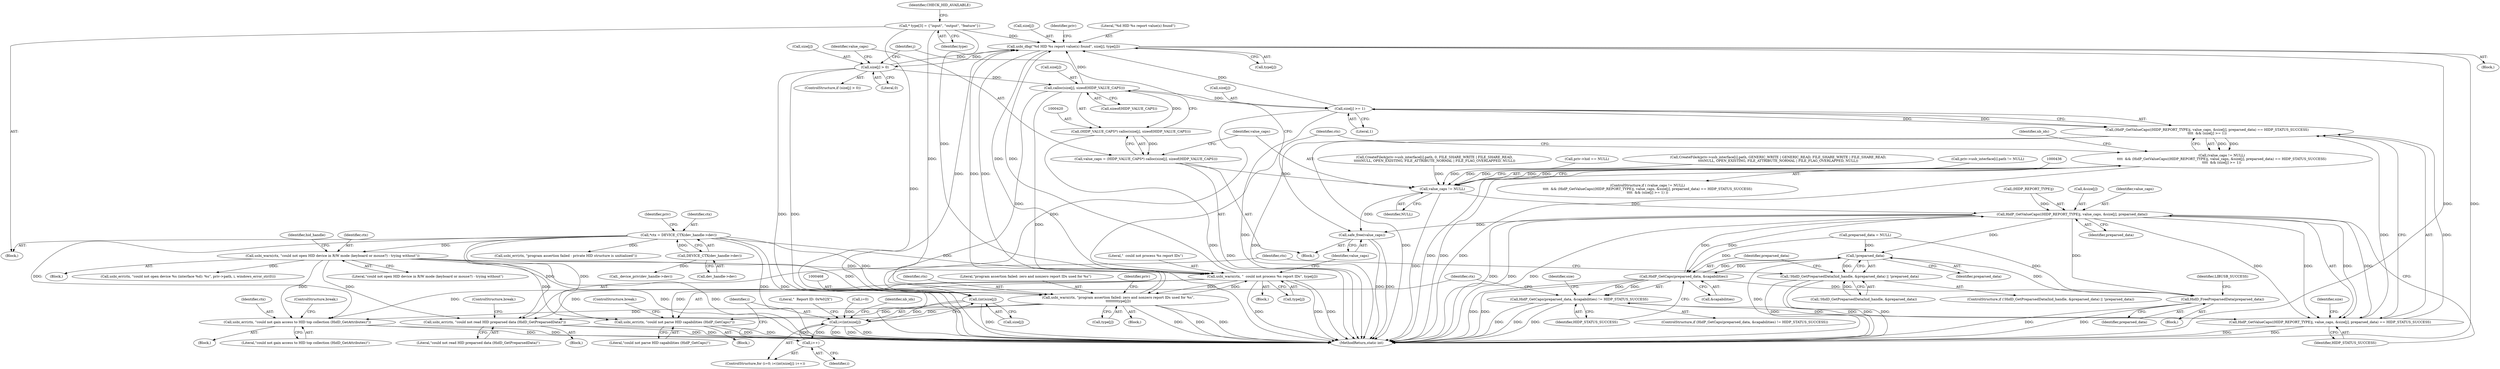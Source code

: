 digraph "1_Chrome_ac149a8d4371c0e01e0934fdd57b09e86f96b5b9_20@array" {
"1000393" [label="(Call,usbi_dbg(\"%d HID %s report value(s) found\", size[j], type[j]))"];
"1000411" [label="(Call,size[j] > 0)"];
"1000393" [label="(Call,usbi_dbg(\"%d HID %s report value(s) found\", size[j], type[j]))"];
"1000467" [label="(Call,(int)size[j])"];
"1000445" [label="(Call,size[j] >= 1)"];
"1000421" [label="(Call,calloc(size[j], sizeof(HIDP_VALUE_CAPS)))"];
"1000141" [label="(Call,* type[3] = {\"input\", \"output\", \"feature\"})"];
"1000515" [label="(Call,usbi_warn(ctx, \"program assertion failed: zero and nonzero report IDs used for %s\",\n\t\t\t\t\t\t\t\ttype[j]))"];
"1000532" [label="(Call,usbi_warn(ctx, \"  could not process %s report IDs\", type[j]))"];
"1000108" [label="(Call,*ctx = DEVICE_CTX(dev_handle->dev))"];
"1000110" [label="(Call,DEVICE_CTX(dev_handle->dev))"];
"1000217" [label="(Call,usbi_warn(ctx, \"could not open HID device in R/W mode (keyboard or mouse?) - trying without\"))"];
"1000299" [label="(Call,usbi_err(ctx, \"could not gain access to HID top collection (HidD_GetAttributes)\"))"];
"1000346" [label="(Call,usbi_err(ctx, \"could not read HID preparsed data (HidD_GetPreparsedData)\"))"];
"1000358" [label="(Call,usbi_err(ctx, \"could not parse HID capabilities (HidP_GetCaps)\"))"];
"1000419" [label="(Call,(HIDP_VALUE_CAPS*) calloc(size[j], sizeof(HIDP_VALUE_CAPS)))"];
"1000417" [label="(Call,value_caps = (HIDP_VALUE_CAPS*) calloc(size[j], sizeof(HIDP_VALUE_CAPS)))"];
"1000429" [label="(Call,value_caps != NULL)"];
"1000428" [label="(Call,(value_caps != NULL)\n\t\t\t\t  && (HidP_GetValueCaps((HIDP_REPORT_TYPE)j, value_caps, &size[j], preparsed_data) == HIDP_STATUS_SUCCESS)\n\t\t\t\t  && (size[j] >= 1))"];
"1000434" [label="(Call,HidP_GetValueCaps((HIDP_REPORT_TYPE)j, value_caps, &size[j], preparsed_data))"];
"1000343" [label="(Call,!preparsed_data)"];
"1000337" [label="(Call,!HidD_GetPreparsedData(hid_handle, &preparsed_data) || !preparsed_data)"];
"1000352" [label="(Call,HidP_GetCaps(preparsed_data, &capabilities))"];
"1000351" [label="(Call,HidP_GetCaps(preparsed_data, &capabilities) != HIDP_STATUS_SUCCESS)"];
"1000433" [label="(Call,HidP_GetValueCaps((HIDP_REPORT_TYPE)j, value_caps, &size[j], preparsed_data) == HIDP_STATUS_SUCCESS)"];
"1000432" [label="(Call,(HidP_GetValueCaps((HIDP_REPORT_TYPE)j, value_caps, &size[j], preparsed_data) == HIDP_STATUS_SUCCESS)\n\t\t\t\t  && (size[j] >= 1))"];
"1000733" [label="(Call,HidD_FreePreparsedData(preparsed_data))"];
"1000538" [label="(Call,safe_free(value_caps))"];
"1000465" [label="(Call,i<(int)size[j])"];
"1000472" [label="(Call,i++)"];
"1000345" [label="(Block,)"];
"1000431" [label="(Identifier,NULL)"];
"1000110" [label="(Call,DEVICE_CTX(dev_handle->dev))"];
"1000443" [label="(Identifier,preparsed_data)"];
"1000438" [label="(Identifier,value_caps)"];
"1000430" [label="(Identifier,value_caps)"];
"1000435" [label="(Call,(HIDP_REPORT_TYPE)j)"];
"1000351" [label="(Call,HidP_GetCaps(preparsed_data, &capabilities) != HIDP_STATUS_SUCCESS)"];
"1000116" [label="(Identifier,priv)"];
"1000219" [label="(Literal,\"could not open HID device in R/W mode (keyboard or mouse?) - trying without\")"];
"1000737" [label="(MethodReturn,static int)"];
"1000469" [label="(Call,size[j])"];
"1000419" [label="(Call,(HIDP_VALUE_CAPS*) calloc(size[j], sizeof(HIDP_VALUE_CAPS)))"];
"1000417" [label="(Call,value_caps = (HIDP_VALUE_CAPS*) calloc(size[j], sizeof(HIDP_VALUE_CAPS)))"];
"1000504" [label="(Identifier,nb_ids)"];
"1000421" [label="(Call,calloc(size[j], sizeof(HIDP_VALUE_CAPS)))"];
"1000152" [label="(Call,usbi_err(ctx, \"program assertion failed - private HID structure is unitialized\"))"];
"1000361" [label="(ControlStructure,break;)"];
"1000427" [label="(ControlStructure,if ( (value_caps != NULL)\n\t\t\t\t  && (HidP_GetValueCaps((HIDP_REPORT_TYPE)j, value_caps, &size[j], preparsed_data) == HIDP_STATUS_SUCCESS)\n\t\t\t\t  && (size[j] >= 1) ))"];
"1000447" [label="(Identifier,size)"];
"1000534" [label="(Literal,\"  could not process %s report IDs\")"];
"1000446" [label="(Call,size[j])"];
"1000222" [label="(Call,CreateFileA(priv->usb_interface[i].path, 0, FILE_SHARE_WRITE | FILE_SHARE_READ,\n\t\t\t\t\tNULL, OPEN_EXISTING, FILE_ATTRIBUTE_NORMAL | FILE_FLAG_OVERLAPPED, NULL))"];
"1000736" [label="(Identifier,LIBUSB_SUCCESS)"];
"1000449" [label="(Literal,1)"];
"1000476" [label="(Literal,\"  Report ID: 0x%02X\")"];
"1000216" [label="(Block,)"];
"1000467" [label="(Call,(int)size[j])"];
"1000360" [label="(Literal,\"could not parse HID capabilities (HidP_GetCaps)\")"];
"1000434" [label="(Call,HidP_GetValueCaps((HIDP_REPORT_TYPE)j, value_caps, &size[j], preparsed_data))"];
"1000732" [label="(Block,)"];
"1000439" [label="(Call,&size[j])"];
"1000516" [label="(Identifier,ctx)"];
"1000433" [label="(Call,HidP_GetValueCaps((HIDP_REPORT_TYPE)j, value_caps, &size[j], preparsed_data) == HIDP_STATUS_SUCCESS)"];
"1000415" [label="(Literal,0)"];
"1000106" [label="(Block,)"];
"1000359" [label="(Identifier,ctx)"];
"1000146" [label="(Call,priv->hid == NULL)"];
"1000429" [label="(Call,value_caps != NULL)"];
"1000357" [label="(Block,)"];
"1000734" [label="(Identifier,preparsed_data)"];
"1000532" [label="(Call,usbi_warn(ctx, \"  could not process %s report IDs\", type[j]))"];
"1000356" [label="(Identifier,HIDP_STATUS_SUCCESS)"];
"1000111" [label="(Call,dev_handle->dev)"];
"1000531" [label="(Block,)"];
"1000533" [label="(Identifier,ctx)"];
"1000472" [label="(Call,i++)"];
"1000538" [label="(Call,safe_free(value_caps))"];
"1000514" [label="(Block,)"];
"1000338" [label="(Call,!HidD_GetPreparsedData(hid_handle, &preparsed_data))"];
"1000392" [label="(Block,)"];
"1000108" [label="(Call,*ctx = DEVICE_CTX(dev_handle->dev))"];
"1000432" [label="(Call,(HidP_GetValueCaps((HIDP_REPORT_TYPE)j, value_caps, &size[j], preparsed_data) == HIDP_STATUS_SUCCESS)\n\t\t\t\t  && (size[j] >= 1))"];
"1000733" [label="(Call,HidD_FreePreparsedData(preparsed_data))"];
"1000350" [label="(ControlStructure,if (HidP_GetCaps(preparsed_data, &capabilities) != HIDP_STATUS_SUCCESS))"];
"1000192" [label="(Call,CreateFileA(priv->usb_interface[i].path, GENERIC_WRITE | GENERIC_READ, FILE_SHARE_WRITE | FILE_SHARE_READ,\n\t\t\t\tNULL, OPEN_EXISTING, FILE_ATTRIBUTE_NORMAL | FILE_FLAG_OVERLAPPED, NULL))"];
"1000411" [label="(Call,size[j] > 0)"];
"1000343" [label="(Call,!preparsed_data)"];
"1000418" [label="(Identifier,value_caps)"];
"1000473" [label="(Identifier,i)"];
"1000358" [label="(Call,usbi_err(ctx, \"could not parse HID capabilities (HidP_GetCaps)\"))"];
"1000218" [label="(Identifier,ctx)"];
"1000221" [label="(Identifier,hid_handle)"];
"1000245" [label="(Call,usbi_err(ctx, \"could not open device %s (interface %d): %s\", priv->path, i, windows_error_str(0)))"];
"1000539" [label="(Identifier,value_caps)"];
"1000465" [label="(Call,i<(int)size[j])"];
"1000353" [label="(Identifier,preparsed_data)"];
"1000144" [label="(Identifier,CHECK_HID_AVAILABLE)"];
"1000410" [label="(ControlStructure,if (size[j] > 0))"];
"1000117" [label="(Call,_device_priv(dev_handle->dev))"];
"1000405" [label="(Identifier,priv)"];
"1000398" [label="(Call,type[j])"];
"1000348" [label="(Literal,\"could not read HID preparsed data (HidD_GetPreparsedData)\")"];
"1000300" [label="(Identifier,ctx)"];
"1000128" [label="(Call,preparsed_data = NULL)"];
"1000416" [label="(Block,)"];
"1000453" [label="(Identifier,nb_ids)"];
"1000444" [label="(Identifier,HIDP_STATUS_SUCCESS)"];
"1000425" [label="(Call,sizeof(HIDP_VALUE_CAPS))"];
"1000301" [label="(Literal,\"could not gain access to HID top collection (HidD_GetAttributes)\")"];
"1000346" [label="(Call,usbi_err(ctx, \"could not read HID preparsed data (HidD_GetPreparsedData)\"))"];
"1000428" [label="(Call,(value_caps != NULL)\n\t\t\t\t  && (HidP_GetValueCaps((HIDP_REPORT_TYPE)j, value_caps, &size[j], preparsed_data) == HIDP_STATUS_SUCCESS)\n\t\t\t\t  && (size[j] >= 1))"];
"1000349" [label="(ControlStructure,break;)"];
"1000354" [label="(Call,&capabilities)"];
"1000394" [label="(Literal,\"%d HID %s report value(s) found\")"];
"1000517" [label="(Literal,\"program assertion failed: zero and nonzero report IDs used for %s\")"];
"1000393" [label="(Call,usbi_dbg(\"%d HID %s report value(s) found\", size[j], type[j]))"];
"1000535" [label="(Call,type[j])"];
"1000352" [label="(Call,HidP_GetCaps(preparsed_data, &capabilities))"];
"1000525" [label="(Identifier,priv)"];
"1000336" [label="(ControlStructure,if (!HidD_GetPreparsedData(hid_handle, &preparsed_data) || !preparsed_data))"];
"1000462" [label="(Call,i=0)"];
"1000299" [label="(Call,usbi_err(ctx, \"could not gain access to HID top collection (HidD_GetAttributes)\"))"];
"1000298" [label="(Block,)"];
"1000412" [label="(Call,size[j])"];
"1000169" [label="(Call,priv->usb_interface[i].path != NULL)"];
"1000515" [label="(Call,usbi_warn(ctx, \"program assertion failed: zero and nonzero report IDs used for %s\",\n\t\t\t\t\t\t\t\ttype[j]))"];
"1000395" [label="(Call,size[j])"];
"1000391" [label="(Identifier,j)"];
"1000466" [label="(Identifier,i)"];
"1000337" [label="(Call,!HidD_GetPreparsedData(hid_handle, &preparsed_data) || !preparsed_data)"];
"1000518" [label="(Call,type[j])"];
"1000142" [label="(Identifier,type)"];
"1000344" [label="(Identifier,preparsed_data)"];
"1000217" [label="(Call,usbi_warn(ctx, \"could not open HID device in R/W mode (keyboard or mouse?) - trying without\"))"];
"1000109" [label="(Identifier,ctx)"];
"1000445" [label="(Call,size[j] >= 1)"];
"1000347" [label="(Identifier,ctx)"];
"1000141" [label="(Call,* type[3] = {\"input\", \"output\", \"feature\"})"];
"1000302" [label="(ControlStructure,break;)"];
"1000461" [label="(ControlStructure,for (i=0; i<(int)size[j]; i++))"];
"1000364" [label="(Identifier,size)"];
"1000422" [label="(Call,size[j])"];
"1000393" -> "1000392"  [label="AST: "];
"1000393" -> "1000398"  [label="CFG: "];
"1000394" -> "1000393"  [label="AST: "];
"1000395" -> "1000393"  [label="AST: "];
"1000398" -> "1000393"  [label="AST: "];
"1000405" -> "1000393"  [label="CFG: "];
"1000393" -> "1000737"  [label="DDG: "];
"1000393" -> "1000737"  [label="DDG: "];
"1000411" -> "1000393"  [label="DDG: "];
"1000467" -> "1000393"  [label="DDG: "];
"1000445" -> "1000393"  [label="DDG: "];
"1000421" -> "1000393"  [label="DDG: "];
"1000141" -> "1000393"  [label="DDG: "];
"1000515" -> "1000393"  [label="DDG: "];
"1000532" -> "1000393"  [label="DDG: "];
"1000393" -> "1000411"  [label="DDG: "];
"1000393" -> "1000515"  [label="DDG: "];
"1000393" -> "1000532"  [label="DDG: "];
"1000411" -> "1000410"  [label="AST: "];
"1000411" -> "1000415"  [label="CFG: "];
"1000412" -> "1000411"  [label="AST: "];
"1000415" -> "1000411"  [label="AST: "];
"1000418" -> "1000411"  [label="CFG: "];
"1000391" -> "1000411"  [label="CFG: "];
"1000411" -> "1000737"  [label="DDG: "];
"1000411" -> "1000737"  [label="DDG: "];
"1000411" -> "1000421"  [label="DDG: "];
"1000467" -> "1000465"  [label="AST: "];
"1000467" -> "1000469"  [label="CFG: "];
"1000468" -> "1000467"  [label="AST: "];
"1000469" -> "1000467"  [label="AST: "];
"1000465" -> "1000467"  [label="CFG: "];
"1000467" -> "1000737"  [label="DDG: "];
"1000467" -> "1000465"  [label="DDG: "];
"1000445" -> "1000467"  [label="DDG: "];
"1000421" -> "1000467"  [label="DDG: "];
"1000445" -> "1000432"  [label="AST: "];
"1000445" -> "1000449"  [label="CFG: "];
"1000446" -> "1000445"  [label="AST: "];
"1000449" -> "1000445"  [label="AST: "];
"1000432" -> "1000445"  [label="CFG: "];
"1000445" -> "1000737"  [label="DDG: "];
"1000445" -> "1000432"  [label="DDG: "];
"1000445" -> "1000432"  [label="DDG: "];
"1000421" -> "1000445"  [label="DDG: "];
"1000421" -> "1000419"  [label="AST: "];
"1000421" -> "1000425"  [label="CFG: "];
"1000422" -> "1000421"  [label="AST: "];
"1000425" -> "1000421"  [label="AST: "];
"1000419" -> "1000421"  [label="CFG: "];
"1000421" -> "1000737"  [label="DDG: "];
"1000421" -> "1000419"  [label="DDG: "];
"1000141" -> "1000106"  [label="AST: "];
"1000141" -> "1000142"  [label="CFG: "];
"1000142" -> "1000141"  [label="AST: "];
"1000144" -> "1000141"  [label="CFG: "];
"1000141" -> "1000737"  [label="DDG: "];
"1000141" -> "1000515"  [label="DDG: "];
"1000141" -> "1000532"  [label="DDG: "];
"1000515" -> "1000514"  [label="AST: "];
"1000515" -> "1000518"  [label="CFG: "];
"1000516" -> "1000515"  [label="AST: "];
"1000517" -> "1000515"  [label="AST: "];
"1000518" -> "1000515"  [label="AST: "];
"1000525" -> "1000515"  [label="CFG: "];
"1000515" -> "1000737"  [label="DDG: "];
"1000515" -> "1000737"  [label="DDG: "];
"1000515" -> "1000737"  [label="DDG: "];
"1000515" -> "1000299"  [label="DDG: "];
"1000515" -> "1000346"  [label="DDG: "];
"1000515" -> "1000358"  [label="DDG: "];
"1000532" -> "1000515"  [label="DDG: "];
"1000108" -> "1000515"  [label="DDG: "];
"1000217" -> "1000515"  [label="DDG: "];
"1000515" -> "1000532"  [label="DDG: "];
"1000532" -> "1000531"  [label="AST: "];
"1000532" -> "1000535"  [label="CFG: "];
"1000533" -> "1000532"  [label="AST: "];
"1000534" -> "1000532"  [label="AST: "];
"1000535" -> "1000532"  [label="AST: "];
"1000539" -> "1000532"  [label="CFG: "];
"1000532" -> "1000737"  [label="DDG: "];
"1000532" -> "1000737"  [label="DDG: "];
"1000532" -> "1000737"  [label="DDG: "];
"1000532" -> "1000299"  [label="DDG: "];
"1000532" -> "1000346"  [label="DDG: "];
"1000532" -> "1000358"  [label="DDG: "];
"1000108" -> "1000532"  [label="DDG: "];
"1000217" -> "1000532"  [label="DDG: "];
"1000108" -> "1000106"  [label="AST: "];
"1000108" -> "1000110"  [label="CFG: "];
"1000109" -> "1000108"  [label="AST: "];
"1000110" -> "1000108"  [label="AST: "];
"1000116" -> "1000108"  [label="CFG: "];
"1000108" -> "1000737"  [label="DDG: "];
"1000108" -> "1000737"  [label="DDG: "];
"1000110" -> "1000108"  [label="DDG: "];
"1000108" -> "1000152"  [label="DDG: "];
"1000108" -> "1000217"  [label="DDG: "];
"1000108" -> "1000299"  [label="DDG: "];
"1000108" -> "1000346"  [label="DDG: "];
"1000108" -> "1000358"  [label="DDG: "];
"1000110" -> "1000111"  [label="CFG: "];
"1000111" -> "1000110"  [label="AST: "];
"1000110" -> "1000117"  [label="DDG: "];
"1000217" -> "1000216"  [label="AST: "];
"1000217" -> "1000219"  [label="CFG: "];
"1000218" -> "1000217"  [label="AST: "];
"1000219" -> "1000217"  [label="AST: "];
"1000221" -> "1000217"  [label="CFG: "];
"1000217" -> "1000737"  [label="DDG: "];
"1000217" -> "1000737"  [label="DDG: "];
"1000217" -> "1000245"  [label="DDG: "];
"1000217" -> "1000299"  [label="DDG: "];
"1000217" -> "1000346"  [label="DDG: "];
"1000217" -> "1000358"  [label="DDG: "];
"1000299" -> "1000298"  [label="AST: "];
"1000299" -> "1000301"  [label="CFG: "];
"1000300" -> "1000299"  [label="AST: "];
"1000301" -> "1000299"  [label="AST: "];
"1000302" -> "1000299"  [label="CFG: "];
"1000299" -> "1000737"  [label="DDG: "];
"1000299" -> "1000737"  [label="DDG: "];
"1000346" -> "1000345"  [label="AST: "];
"1000346" -> "1000348"  [label="CFG: "];
"1000347" -> "1000346"  [label="AST: "];
"1000348" -> "1000346"  [label="AST: "];
"1000349" -> "1000346"  [label="CFG: "];
"1000346" -> "1000737"  [label="DDG: "];
"1000346" -> "1000737"  [label="DDG: "];
"1000358" -> "1000357"  [label="AST: "];
"1000358" -> "1000360"  [label="CFG: "];
"1000359" -> "1000358"  [label="AST: "];
"1000360" -> "1000358"  [label="AST: "];
"1000361" -> "1000358"  [label="CFG: "];
"1000358" -> "1000737"  [label="DDG: "];
"1000358" -> "1000737"  [label="DDG: "];
"1000419" -> "1000417"  [label="AST: "];
"1000420" -> "1000419"  [label="AST: "];
"1000417" -> "1000419"  [label="CFG: "];
"1000419" -> "1000737"  [label="DDG: "];
"1000419" -> "1000417"  [label="DDG: "];
"1000417" -> "1000416"  [label="AST: "];
"1000418" -> "1000417"  [label="AST: "];
"1000430" -> "1000417"  [label="CFG: "];
"1000417" -> "1000737"  [label="DDG: "];
"1000417" -> "1000429"  [label="DDG: "];
"1000429" -> "1000428"  [label="AST: "];
"1000429" -> "1000431"  [label="CFG: "];
"1000430" -> "1000429"  [label="AST: "];
"1000431" -> "1000429"  [label="AST: "];
"1000436" -> "1000429"  [label="CFG: "];
"1000428" -> "1000429"  [label="CFG: "];
"1000429" -> "1000737"  [label="DDG: "];
"1000429" -> "1000428"  [label="DDG: "];
"1000429" -> "1000428"  [label="DDG: "];
"1000222" -> "1000429"  [label="DDG: "];
"1000192" -> "1000429"  [label="DDG: "];
"1000169" -> "1000429"  [label="DDG: "];
"1000146" -> "1000429"  [label="DDG: "];
"1000429" -> "1000434"  [label="DDG: "];
"1000429" -> "1000538"  [label="DDG: "];
"1000428" -> "1000427"  [label="AST: "];
"1000428" -> "1000432"  [label="CFG: "];
"1000432" -> "1000428"  [label="AST: "];
"1000453" -> "1000428"  [label="CFG: "];
"1000533" -> "1000428"  [label="CFG: "];
"1000428" -> "1000737"  [label="DDG: "];
"1000428" -> "1000737"  [label="DDG: "];
"1000428" -> "1000737"  [label="DDG: "];
"1000432" -> "1000428"  [label="DDG: "];
"1000432" -> "1000428"  [label="DDG: "];
"1000434" -> "1000433"  [label="AST: "];
"1000434" -> "1000443"  [label="CFG: "];
"1000435" -> "1000434"  [label="AST: "];
"1000438" -> "1000434"  [label="AST: "];
"1000439" -> "1000434"  [label="AST: "];
"1000443" -> "1000434"  [label="AST: "];
"1000444" -> "1000434"  [label="CFG: "];
"1000434" -> "1000737"  [label="DDG: "];
"1000434" -> "1000737"  [label="DDG: "];
"1000434" -> "1000737"  [label="DDG: "];
"1000434" -> "1000343"  [label="DDG: "];
"1000434" -> "1000352"  [label="DDG: "];
"1000434" -> "1000433"  [label="DDG: "];
"1000434" -> "1000433"  [label="DDG: "];
"1000434" -> "1000433"  [label="DDG: "];
"1000434" -> "1000433"  [label="DDG: "];
"1000435" -> "1000434"  [label="DDG: "];
"1000352" -> "1000434"  [label="DDG: "];
"1000434" -> "1000538"  [label="DDG: "];
"1000434" -> "1000733"  [label="DDG: "];
"1000343" -> "1000337"  [label="AST: "];
"1000343" -> "1000344"  [label="CFG: "];
"1000344" -> "1000343"  [label="AST: "];
"1000337" -> "1000343"  [label="CFG: "];
"1000343" -> "1000737"  [label="DDG: "];
"1000343" -> "1000337"  [label="DDG: "];
"1000352" -> "1000343"  [label="DDG: "];
"1000128" -> "1000343"  [label="DDG: "];
"1000343" -> "1000352"  [label="DDG: "];
"1000343" -> "1000733"  [label="DDG: "];
"1000337" -> "1000336"  [label="AST: "];
"1000337" -> "1000338"  [label="CFG: "];
"1000338" -> "1000337"  [label="AST: "];
"1000347" -> "1000337"  [label="CFG: "];
"1000353" -> "1000337"  [label="CFG: "];
"1000337" -> "1000737"  [label="DDG: "];
"1000337" -> "1000737"  [label="DDG: "];
"1000337" -> "1000737"  [label="DDG: "];
"1000338" -> "1000337"  [label="DDG: "];
"1000352" -> "1000351"  [label="AST: "];
"1000352" -> "1000354"  [label="CFG: "];
"1000353" -> "1000352"  [label="AST: "];
"1000354" -> "1000352"  [label="AST: "];
"1000356" -> "1000352"  [label="CFG: "];
"1000352" -> "1000737"  [label="DDG: "];
"1000352" -> "1000737"  [label="DDG: "];
"1000352" -> "1000351"  [label="DDG: "];
"1000352" -> "1000351"  [label="DDG: "];
"1000128" -> "1000352"  [label="DDG: "];
"1000352" -> "1000733"  [label="DDG: "];
"1000351" -> "1000350"  [label="AST: "];
"1000351" -> "1000356"  [label="CFG: "];
"1000356" -> "1000351"  [label="AST: "];
"1000359" -> "1000351"  [label="CFG: "];
"1000364" -> "1000351"  [label="CFG: "];
"1000351" -> "1000737"  [label="DDG: "];
"1000351" -> "1000737"  [label="DDG: "];
"1000351" -> "1000737"  [label="DDG: "];
"1000433" -> "1000351"  [label="DDG: "];
"1000351" -> "1000433"  [label="DDG: "];
"1000433" -> "1000432"  [label="AST: "];
"1000433" -> "1000444"  [label="CFG: "];
"1000444" -> "1000433"  [label="AST: "];
"1000447" -> "1000433"  [label="CFG: "];
"1000432" -> "1000433"  [label="CFG: "];
"1000433" -> "1000737"  [label="DDG: "];
"1000433" -> "1000737"  [label="DDG: "];
"1000433" -> "1000432"  [label="DDG: "];
"1000433" -> "1000432"  [label="DDG: "];
"1000432" -> "1000737"  [label="DDG: "];
"1000432" -> "1000737"  [label="DDG: "];
"1000733" -> "1000732"  [label="AST: "];
"1000733" -> "1000734"  [label="CFG: "];
"1000734" -> "1000733"  [label="AST: "];
"1000736" -> "1000733"  [label="CFG: "];
"1000733" -> "1000737"  [label="DDG: "];
"1000733" -> "1000737"  [label="DDG: "];
"1000128" -> "1000733"  [label="DDG: "];
"1000538" -> "1000416"  [label="AST: "];
"1000538" -> "1000539"  [label="CFG: "];
"1000539" -> "1000538"  [label="AST: "];
"1000391" -> "1000538"  [label="CFG: "];
"1000538" -> "1000737"  [label="DDG: "];
"1000538" -> "1000737"  [label="DDG: "];
"1000465" -> "1000461"  [label="AST: "];
"1000466" -> "1000465"  [label="AST: "];
"1000476" -> "1000465"  [label="CFG: "];
"1000504" -> "1000465"  [label="CFG: "];
"1000465" -> "1000737"  [label="DDG: "];
"1000465" -> "1000737"  [label="DDG: "];
"1000465" -> "1000737"  [label="DDG: "];
"1000462" -> "1000465"  [label="DDG: "];
"1000472" -> "1000465"  [label="DDG: "];
"1000465" -> "1000472"  [label="DDG: "];
"1000472" -> "1000461"  [label="AST: "];
"1000472" -> "1000473"  [label="CFG: "];
"1000473" -> "1000472"  [label="AST: "];
"1000466" -> "1000472"  [label="CFG: "];
}
